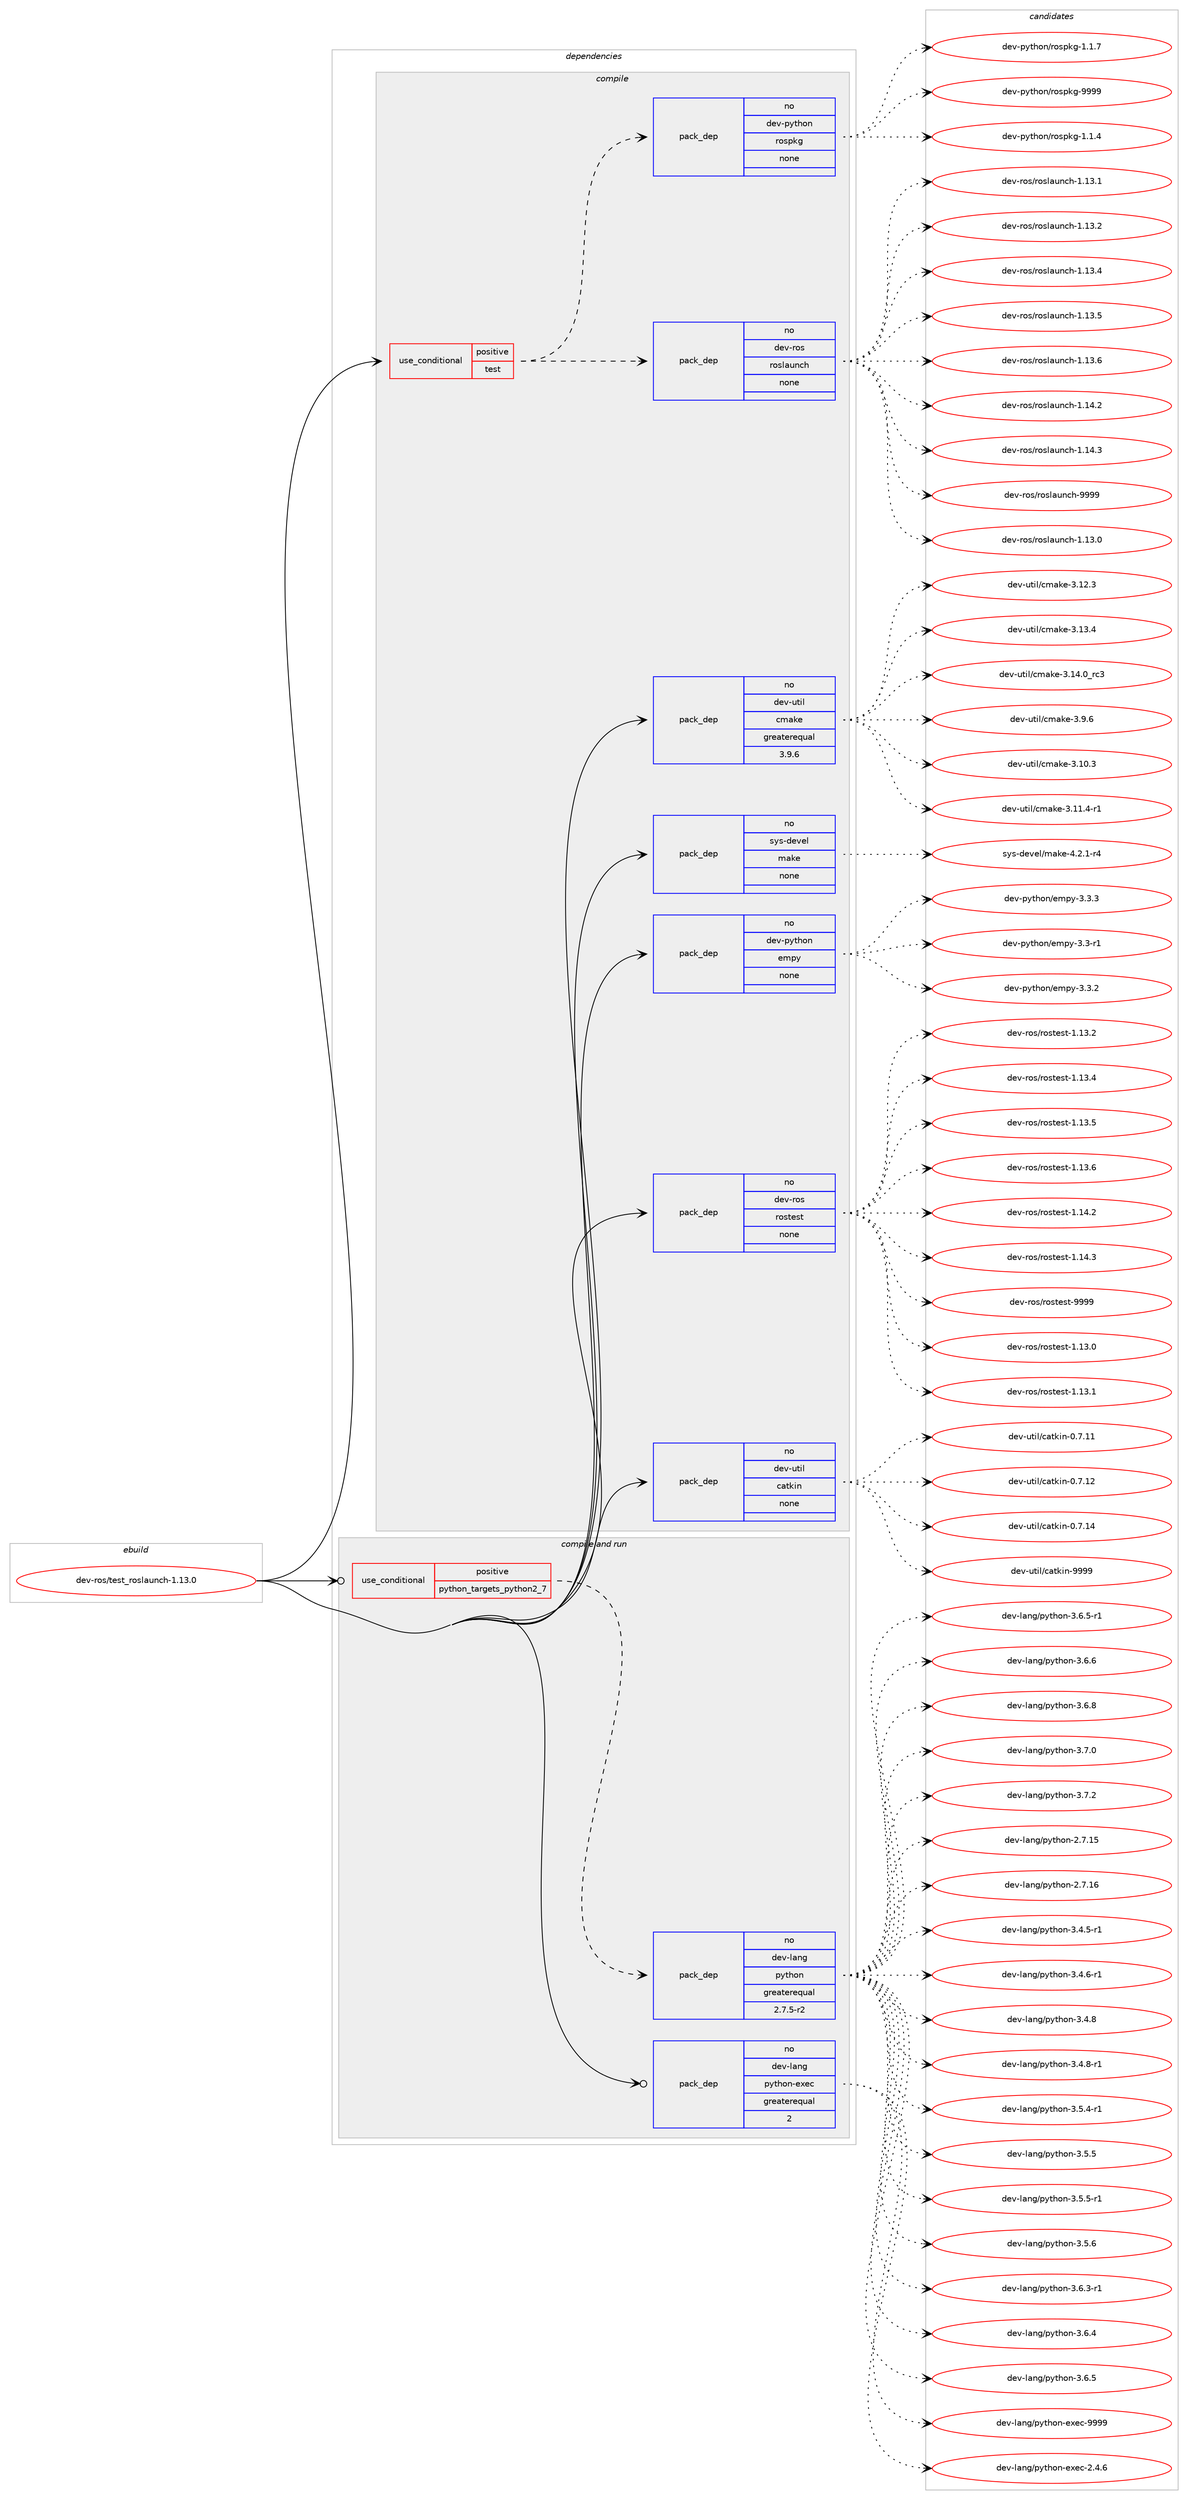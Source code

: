 digraph prolog {

# *************
# Graph options
# *************

newrank=true;
concentrate=true;
compound=true;
graph [rankdir=LR,fontname=Helvetica,fontsize=10,ranksep=1.5];#, ranksep=2.5, nodesep=0.2];
edge  [arrowhead=vee];
node  [fontname=Helvetica,fontsize=10];

# **********
# The ebuild
# **********

subgraph cluster_leftcol {
color=gray;
rank=same;
label=<<i>ebuild</i>>;
id [label="dev-ros/test_roslaunch-1.13.0", color=red, width=4, href="../dev-ros/test_roslaunch-1.13.0.svg"];
}

# ****************
# The dependencies
# ****************

subgraph cluster_midcol {
color=gray;
label=<<i>dependencies</i>>;
subgraph cluster_compile {
fillcolor="#eeeeee";
style=filled;
label=<<i>compile</i>>;
subgraph cond391083 {
dependency1473074 [label=<<TABLE BORDER="0" CELLBORDER="1" CELLSPACING="0" CELLPADDING="4"><TR><TD ROWSPAN="3" CELLPADDING="10">use_conditional</TD></TR><TR><TD>positive</TD></TR><TR><TD>test</TD></TR></TABLE>>, shape=none, color=red];
subgraph pack1058601 {
dependency1473075 [label=<<TABLE BORDER="0" CELLBORDER="1" CELLSPACING="0" CELLPADDING="4" WIDTH="220"><TR><TD ROWSPAN="6" CELLPADDING="30">pack_dep</TD></TR><TR><TD WIDTH="110">no</TD></TR><TR><TD>dev-ros</TD></TR><TR><TD>roslaunch</TD></TR><TR><TD>none</TD></TR><TR><TD></TD></TR></TABLE>>, shape=none, color=blue];
}
dependency1473074:e -> dependency1473075:w [weight=20,style="dashed",arrowhead="vee"];
subgraph pack1058602 {
dependency1473076 [label=<<TABLE BORDER="0" CELLBORDER="1" CELLSPACING="0" CELLPADDING="4" WIDTH="220"><TR><TD ROWSPAN="6" CELLPADDING="30">pack_dep</TD></TR><TR><TD WIDTH="110">no</TD></TR><TR><TD>dev-python</TD></TR><TR><TD>rospkg</TD></TR><TR><TD>none</TD></TR><TR><TD></TD></TR></TABLE>>, shape=none, color=blue];
}
dependency1473074:e -> dependency1473076:w [weight=20,style="dashed",arrowhead="vee"];
}
id:e -> dependency1473074:w [weight=20,style="solid",arrowhead="vee"];
subgraph pack1058603 {
dependency1473077 [label=<<TABLE BORDER="0" CELLBORDER="1" CELLSPACING="0" CELLPADDING="4" WIDTH="220"><TR><TD ROWSPAN="6" CELLPADDING="30">pack_dep</TD></TR><TR><TD WIDTH="110">no</TD></TR><TR><TD>dev-python</TD></TR><TR><TD>empy</TD></TR><TR><TD>none</TD></TR><TR><TD></TD></TR></TABLE>>, shape=none, color=blue];
}
id:e -> dependency1473077:w [weight=20,style="solid",arrowhead="vee"];
subgraph pack1058604 {
dependency1473078 [label=<<TABLE BORDER="0" CELLBORDER="1" CELLSPACING="0" CELLPADDING="4" WIDTH="220"><TR><TD ROWSPAN="6" CELLPADDING="30">pack_dep</TD></TR><TR><TD WIDTH="110">no</TD></TR><TR><TD>dev-ros</TD></TR><TR><TD>rostest</TD></TR><TR><TD>none</TD></TR><TR><TD></TD></TR></TABLE>>, shape=none, color=blue];
}
id:e -> dependency1473078:w [weight=20,style="solid",arrowhead="vee"];
subgraph pack1058605 {
dependency1473079 [label=<<TABLE BORDER="0" CELLBORDER="1" CELLSPACING="0" CELLPADDING="4" WIDTH="220"><TR><TD ROWSPAN="6" CELLPADDING="30">pack_dep</TD></TR><TR><TD WIDTH="110">no</TD></TR><TR><TD>dev-util</TD></TR><TR><TD>catkin</TD></TR><TR><TD>none</TD></TR><TR><TD></TD></TR></TABLE>>, shape=none, color=blue];
}
id:e -> dependency1473079:w [weight=20,style="solid",arrowhead="vee"];
subgraph pack1058606 {
dependency1473080 [label=<<TABLE BORDER="0" CELLBORDER="1" CELLSPACING="0" CELLPADDING="4" WIDTH="220"><TR><TD ROWSPAN="6" CELLPADDING="30">pack_dep</TD></TR><TR><TD WIDTH="110">no</TD></TR><TR><TD>dev-util</TD></TR><TR><TD>cmake</TD></TR><TR><TD>greaterequal</TD></TR><TR><TD>3.9.6</TD></TR></TABLE>>, shape=none, color=blue];
}
id:e -> dependency1473080:w [weight=20,style="solid",arrowhead="vee"];
subgraph pack1058607 {
dependency1473081 [label=<<TABLE BORDER="0" CELLBORDER="1" CELLSPACING="0" CELLPADDING="4" WIDTH="220"><TR><TD ROWSPAN="6" CELLPADDING="30">pack_dep</TD></TR><TR><TD WIDTH="110">no</TD></TR><TR><TD>sys-devel</TD></TR><TR><TD>make</TD></TR><TR><TD>none</TD></TR><TR><TD></TD></TR></TABLE>>, shape=none, color=blue];
}
id:e -> dependency1473081:w [weight=20,style="solid",arrowhead="vee"];
}
subgraph cluster_compileandrun {
fillcolor="#eeeeee";
style=filled;
label=<<i>compile and run</i>>;
subgraph cond391084 {
dependency1473082 [label=<<TABLE BORDER="0" CELLBORDER="1" CELLSPACING="0" CELLPADDING="4"><TR><TD ROWSPAN="3" CELLPADDING="10">use_conditional</TD></TR><TR><TD>positive</TD></TR><TR><TD>python_targets_python2_7</TD></TR></TABLE>>, shape=none, color=red];
subgraph pack1058608 {
dependency1473083 [label=<<TABLE BORDER="0" CELLBORDER="1" CELLSPACING="0" CELLPADDING="4" WIDTH="220"><TR><TD ROWSPAN="6" CELLPADDING="30">pack_dep</TD></TR><TR><TD WIDTH="110">no</TD></TR><TR><TD>dev-lang</TD></TR><TR><TD>python</TD></TR><TR><TD>greaterequal</TD></TR><TR><TD>2.7.5-r2</TD></TR></TABLE>>, shape=none, color=blue];
}
dependency1473082:e -> dependency1473083:w [weight=20,style="dashed",arrowhead="vee"];
}
id:e -> dependency1473082:w [weight=20,style="solid",arrowhead="odotvee"];
subgraph pack1058609 {
dependency1473084 [label=<<TABLE BORDER="0" CELLBORDER="1" CELLSPACING="0" CELLPADDING="4" WIDTH="220"><TR><TD ROWSPAN="6" CELLPADDING="30">pack_dep</TD></TR><TR><TD WIDTH="110">no</TD></TR><TR><TD>dev-lang</TD></TR><TR><TD>python-exec</TD></TR><TR><TD>greaterequal</TD></TR><TR><TD>2</TD></TR></TABLE>>, shape=none, color=blue];
}
id:e -> dependency1473084:w [weight=20,style="solid",arrowhead="odotvee"];
}
subgraph cluster_run {
fillcolor="#eeeeee";
style=filled;
label=<<i>run</i>>;
}
}

# **************
# The candidates
# **************

subgraph cluster_choices {
rank=same;
color=gray;
label=<<i>candidates</i>>;

subgraph choice1058601 {
color=black;
nodesep=1;
choice1001011184511411111547114111115108971171109910445494649514648 [label="dev-ros/roslaunch-1.13.0", color=red, width=4,href="../dev-ros/roslaunch-1.13.0.svg"];
choice1001011184511411111547114111115108971171109910445494649514649 [label="dev-ros/roslaunch-1.13.1", color=red, width=4,href="../dev-ros/roslaunch-1.13.1.svg"];
choice1001011184511411111547114111115108971171109910445494649514650 [label="dev-ros/roslaunch-1.13.2", color=red, width=4,href="../dev-ros/roslaunch-1.13.2.svg"];
choice1001011184511411111547114111115108971171109910445494649514652 [label="dev-ros/roslaunch-1.13.4", color=red, width=4,href="../dev-ros/roslaunch-1.13.4.svg"];
choice1001011184511411111547114111115108971171109910445494649514653 [label="dev-ros/roslaunch-1.13.5", color=red, width=4,href="../dev-ros/roslaunch-1.13.5.svg"];
choice1001011184511411111547114111115108971171109910445494649514654 [label="dev-ros/roslaunch-1.13.6", color=red, width=4,href="../dev-ros/roslaunch-1.13.6.svg"];
choice1001011184511411111547114111115108971171109910445494649524650 [label="dev-ros/roslaunch-1.14.2", color=red, width=4,href="../dev-ros/roslaunch-1.14.2.svg"];
choice1001011184511411111547114111115108971171109910445494649524651 [label="dev-ros/roslaunch-1.14.3", color=red, width=4,href="../dev-ros/roslaunch-1.14.3.svg"];
choice100101118451141111154711411111510897117110991044557575757 [label="dev-ros/roslaunch-9999", color=red, width=4,href="../dev-ros/roslaunch-9999.svg"];
dependency1473075:e -> choice1001011184511411111547114111115108971171109910445494649514648:w [style=dotted,weight="100"];
dependency1473075:e -> choice1001011184511411111547114111115108971171109910445494649514649:w [style=dotted,weight="100"];
dependency1473075:e -> choice1001011184511411111547114111115108971171109910445494649514650:w [style=dotted,weight="100"];
dependency1473075:e -> choice1001011184511411111547114111115108971171109910445494649514652:w [style=dotted,weight="100"];
dependency1473075:e -> choice1001011184511411111547114111115108971171109910445494649514653:w [style=dotted,weight="100"];
dependency1473075:e -> choice1001011184511411111547114111115108971171109910445494649514654:w [style=dotted,weight="100"];
dependency1473075:e -> choice1001011184511411111547114111115108971171109910445494649524650:w [style=dotted,weight="100"];
dependency1473075:e -> choice1001011184511411111547114111115108971171109910445494649524651:w [style=dotted,weight="100"];
dependency1473075:e -> choice100101118451141111154711411111510897117110991044557575757:w [style=dotted,weight="100"];
}
subgraph choice1058602 {
color=black;
nodesep=1;
choice1001011184511212111610411111047114111115112107103454946494652 [label="dev-python/rospkg-1.1.4", color=red, width=4,href="../dev-python/rospkg-1.1.4.svg"];
choice1001011184511212111610411111047114111115112107103454946494655 [label="dev-python/rospkg-1.1.7", color=red, width=4,href="../dev-python/rospkg-1.1.7.svg"];
choice10010111845112121116104111110471141111151121071034557575757 [label="dev-python/rospkg-9999", color=red, width=4,href="../dev-python/rospkg-9999.svg"];
dependency1473076:e -> choice1001011184511212111610411111047114111115112107103454946494652:w [style=dotted,weight="100"];
dependency1473076:e -> choice1001011184511212111610411111047114111115112107103454946494655:w [style=dotted,weight="100"];
dependency1473076:e -> choice10010111845112121116104111110471141111151121071034557575757:w [style=dotted,weight="100"];
}
subgraph choice1058603 {
color=black;
nodesep=1;
choice1001011184511212111610411111047101109112121455146514511449 [label="dev-python/empy-3.3-r1", color=red, width=4,href="../dev-python/empy-3.3-r1.svg"];
choice1001011184511212111610411111047101109112121455146514650 [label="dev-python/empy-3.3.2", color=red, width=4,href="../dev-python/empy-3.3.2.svg"];
choice1001011184511212111610411111047101109112121455146514651 [label="dev-python/empy-3.3.3", color=red, width=4,href="../dev-python/empy-3.3.3.svg"];
dependency1473077:e -> choice1001011184511212111610411111047101109112121455146514511449:w [style=dotted,weight="100"];
dependency1473077:e -> choice1001011184511212111610411111047101109112121455146514650:w [style=dotted,weight="100"];
dependency1473077:e -> choice1001011184511212111610411111047101109112121455146514651:w [style=dotted,weight="100"];
}
subgraph choice1058604 {
color=black;
nodesep=1;
choice100101118451141111154711411111511610111511645494649514648 [label="dev-ros/rostest-1.13.0", color=red, width=4,href="../dev-ros/rostest-1.13.0.svg"];
choice100101118451141111154711411111511610111511645494649514649 [label="dev-ros/rostest-1.13.1", color=red, width=4,href="../dev-ros/rostest-1.13.1.svg"];
choice100101118451141111154711411111511610111511645494649514650 [label="dev-ros/rostest-1.13.2", color=red, width=4,href="../dev-ros/rostest-1.13.2.svg"];
choice100101118451141111154711411111511610111511645494649514652 [label="dev-ros/rostest-1.13.4", color=red, width=4,href="../dev-ros/rostest-1.13.4.svg"];
choice100101118451141111154711411111511610111511645494649514653 [label="dev-ros/rostest-1.13.5", color=red, width=4,href="../dev-ros/rostest-1.13.5.svg"];
choice100101118451141111154711411111511610111511645494649514654 [label="dev-ros/rostest-1.13.6", color=red, width=4,href="../dev-ros/rostest-1.13.6.svg"];
choice100101118451141111154711411111511610111511645494649524650 [label="dev-ros/rostest-1.14.2", color=red, width=4,href="../dev-ros/rostest-1.14.2.svg"];
choice100101118451141111154711411111511610111511645494649524651 [label="dev-ros/rostest-1.14.3", color=red, width=4,href="../dev-ros/rostest-1.14.3.svg"];
choice10010111845114111115471141111151161011151164557575757 [label="dev-ros/rostest-9999", color=red, width=4,href="../dev-ros/rostest-9999.svg"];
dependency1473078:e -> choice100101118451141111154711411111511610111511645494649514648:w [style=dotted,weight="100"];
dependency1473078:e -> choice100101118451141111154711411111511610111511645494649514649:w [style=dotted,weight="100"];
dependency1473078:e -> choice100101118451141111154711411111511610111511645494649514650:w [style=dotted,weight="100"];
dependency1473078:e -> choice100101118451141111154711411111511610111511645494649514652:w [style=dotted,weight="100"];
dependency1473078:e -> choice100101118451141111154711411111511610111511645494649514653:w [style=dotted,weight="100"];
dependency1473078:e -> choice100101118451141111154711411111511610111511645494649514654:w [style=dotted,weight="100"];
dependency1473078:e -> choice100101118451141111154711411111511610111511645494649524650:w [style=dotted,weight="100"];
dependency1473078:e -> choice100101118451141111154711411111511610111511645494649524651:w [style=dotted,weight="100"];
dependency1473078:e -> choice10010111845114111115471141111151161011151164557575757:w [style=dotted,weight="100"];
}
subgraph choice1058605 {
color=black;
nodesep=1;
choice1001011184511711610510847999711610710511045484655464949 [label="dev-util/catkin-0.7.11", color=red, width=4,href="../dev-util/catkin-0.7.11.svg"];
choice1001011184511711610510847999711610710511045484655464950 [label="dev-util/catkin-0.7.12", color=red, width=4,href="../dev-util/catkin-0.7.12.svg"];
choice1001011184511711610510847999711610710511045484655464952 [label="dev-util/catkin-0.7.14", color=red, width=4,href="../dev-util/catkin-0.7.14.svg"];
choice100101118451171161051084799971161071051104557575757 [label="dev-util/catkin-9999", color=red, width=4,href="../dev-util/catkin-9999.svg"];
dependency1473079:e -> choice1001011184511711610510847999711610710511045484655464949:w [style=dotted,weight="100"];
dependency1473079:e -> choice1001011184511711610510847999711610710511045484655464950:w [style=dotted,weight="100"];
dependency1473079:e -> choice1001011184511711610510847999711610710511045484655464952:w [style=dotted,weight="100"];
dependency1473079:e -> choice100101118451171161051084799971161071051104557575757:w [style=dotted,weight="100"];
}
subgraph choice1058606 {
color=black;
nodesep=1;
choice1001011184511711610510847991099710710145514649484651 [label="dev-util/cmake-3.10.3", color=red, width=4,href="../dev-util/cmake-3.10.3.svg"];
choice10010111845117116105108479910997107101455146494946524511449 [label="dev-util/cmake-3.11.4-r1", color=red, width=4,href="../dev-util/cmake-3.11.4-r1.svg"];
choice1001011184511711610510847991099710710145514649504651 [label="dev-util/cmake-3.12.3", color=red, width=4,href="../dev-util/cmake-3.12.3.svg"];
choice1001011184511711610510847991099710710145514649514652 [label="dev-util/cmake-3.13.4", color=red, width=4,href="../dev-util/cmake-3.13.4.svg"];
choice1001011184511711610510847991099710710145514649524648951149951 [label="dev-util/cmake-3.14.0_rc3", color=red, width=4,href="../dev-util/cmake-3.14.0_rc3.svg"];
choice10010111845117116105108479910997107101455146574654 [label="dev-util/cmake-3.9.6", color=red, width=4,href="../dev-util/cmake-3.9.6.svg"];
dependency1473080:e -> choice1001011184511711610510847991099710710145514649484651:w [style=dotted,weight="100"];
dependency1473080:e -> choice10010111845117116105108479910997107101455146494946524511449:w [style=dotted,weight="100"];
dependency1473080:e -> choice1001011184511711610510847991099710710145514649504651:w [style=dotted,weight="100"];
dependency1473080:e -> choice1001011184511711610510847991099710710145514649514652:w [style=dotted,weight="100"];
dependency1473080:e -> choice1001011184511711610510847991099710710145514649524648951149951:w [style=dotted,weight="100"];
dependency1473080:e -> choice10010111845117116105108479910997107101455146574654:w [style=dotted,weight="100"];
}
subgraph choice1058607 {
color=black;
nodesep=1;
choice1151211154510010111810110847109971071014552465046494511452 [label="sys-devel/make-4.2.1-r4", color=red, width=4,href="../sys-devel/make-4.2.1-r4.svg"];
dependency1473081:e -> choice1151211154510010111810110847109971071014552465046494511452:w [style=dotted,weight="100"];
}
subgraph choice1058608 {
color=black;
nodesep=1;
choice10010111845108971101034711212111610411111045504655464953 [label="dev-lang/python-2.7.15", color=red, width=4,href="../dev-lang/python-2.7.15.svg"];
choice10010111845108971101034711212111610411111045504655464954 [label="dev-lang/python-2.7.16", color=red, width=4,href="../dev-lang/python-2.7.16.svg"];
choice1001011184510897110103471121211161041111104551465246534511449 [label="dev-lang/python-3.4.5-r1", color=red, width=4,href="../dev-lang/python-3.4.5-r1.svg"];
choice1001011184510897110103471121211161041111104551465246544511449 [label="dev-lang/python-3.4.6-r1", color=red, width=4,href="../dev-lang/python-3.4.6-r1.svg"];
choice100101118451089711010347112121116104111110455146524656 [label="dev-lang/python-3.4.8", color=red, width=4,href="../dev-lang/python-3.4.8.svg"];
choice1001011184510897110103471121211161041111104551465246564511449 [label="dev-lang/python-3.4.8-r1", color=red, width=4,href="../dev-lang/python-3.4.8-r1.svg"];
choice1001011184510897110103471121211161041111104551465346524511449 [label="dev-lang/python-3.5.4-r1", color=red, width=4,href="../dev-lang/python-3.5.4-r1.svg"];
choice100101118451089711010347112121116104111110455146534653 [label="dev-lang/python-3.5.5", color=red, width=4,href="../dev-lang/python-3.5.5.svg"];
choice1001011184510897110103471121211161041111104551465346534511449 [label="dev-lang/python-3.5.5-r1", color=red, width=4,href="../dev-lang/python-3.5.5-r1.svg"];
choice100101118451089711010347112121116104111110455146534654 [label="dev-lang/python-3.5.6", color=red, width=4,href="../dev-lang/python-3.5.6.svg"];
choice1001011184510897110103471121211161041111104551465446514511449 [label="dev-lang/python-3.6.3-r1", color=red, width=4,href="../dev-lang/python-3.6.3-r1.svg"];
choice100101118451089711010347112121116104111110455146544652 [label="dev-lang/python-3.6.4", color=red, width=4,href="../dev-lang/python-3.6.4.svg"];
choice100101118451089711010347112121116104111110455146544653 [label="dev-lang/python-3.6.5", color=red, width=4,href="../dev-lang/python-3.6.5.svg"];
choice1001011184510897110103471121211161041111104551465446534511449 [label="dev-lang/python-3.6.5-r1", color=red, width=4,href="../dev-lang/python-3.6.5-r1.svg"];
choice100101118451089711010347112121116104111110455146544654 [label="dev-lang/python-3.6.6", color=red, width=4,href="../dev-lang/python-3.6.6.svg"];
choice100101118451089711010347112121116104111110455146544656 [label="dev-lang/python-3.6.8", color=red, width=4,href="../dev-lang/python-3.6.8.svg"];
choice100101118451089711010347112121116104111110455146554648 [label="dev-lang/python-3.7.0", color=red, width=4,href="../dev-lang/python-3.7.0.svg"];
choice100101118451089711010347112121116104111110455146554650 [label="dev-lang/python-3.7.2", color=red, width=4,href="../dev-lang/python-3.7.2.svg"];
dependency1473083:e -> choice10010111845108971101034711212111610411111045504655464953:w [style=dotted,weight="100"];
dependency1473083:e -> choice10010111845108971101034711212111610411111045504655464954:w [style=dotted,weight="100"];
dependency1473083:e -> choice1001011184510897110103471121211161041111104551465246534511449:w [style=dotted,weight="100"];
dependency1473083:e -> choice1001011184510897110103471121211161041111104551465246544511449:w [style=dotted,weight="100"];
dependency1473083:e -> choice100101118451089711010347112121116104111110455146524656:w [style=dotted,weight="100"];
dependency1473083:e -> choice1001011184510897110103471121211161041111104551465246564511449:w [style=dotted,weight="100"];
dependency1473083:e -> choice1001011184510897110103471121211161041111104551465346524511449:w [style=dotted,weight="100"];
dependency1473083:e -> choice100101118451089711010347112121116104111110455146534653:w [style=dotted,weight="100"];
dependency1473083:e -> choice1001011184510897110103471121211161041111104551465346534511449:w [style=dotted,weight="100"];
dependency1473083:e -> choice100101118451089711010347112121116104111110455146534654:w [style=dotted,weight="100"];
dependency1473083:e -> choice1001011184510897110103471121211161041111104551465446514511449:w [style=dotted,weight="100"];
dependency1473083:e -> choice100101118451089711010347112121116104111110455146544652:w [style=dotted,weight="100"];
dependency1473083:e -> choice100101118451089711010347112121116104111110455146544653:w [style=dotted,weight="100"];
dependency1473083:e -> choice1001011184510897110103471121211161041111104551465446534511449:w [style=dotted,weight="100"];
dependency1473083:e -> choice100101118451089711010347112121116104111110455146544654:w [style=dotted,weight="100"];
dependency1473083:e -> choice100101118451089711010347112121116104111110455146544656:w [style=dotted,weight="100"];
dependency1473083:e -> choice100101118451089711010347112121116104111110455146554648:w [style=dotted,weight="100"];
dependency1473083:e -> choice100101118451089711010347112121116104111110455146554650:w [style=dotted,weight="100"];
}
subgraph choice1058609 {
color=black;
nodesep=1;
choice1001011184510897110103471121211161041111104510112010199455046524654 [label="dev-lang/python-exec-2.4.6", color=red, width=4,href="../dev-lang/python-exec-2.4.6.svg"];
choice10010111845108971101034711212111610411111045101120101994557575757 [label="dev-lang/python-exec-9999", color=red, width=4,href="../dev-lang/python-exec-9999.svg"];
dependency1473084:e -> choice1001011184510897110103471121211161041111104510112010199455046524654:w [style=dotted,weight="100"];
dependency1473084:e -> choice10010111845108971101034711212111610411111045101120101994557575757:w [style=dotted,weight="100"];
}
}

}
